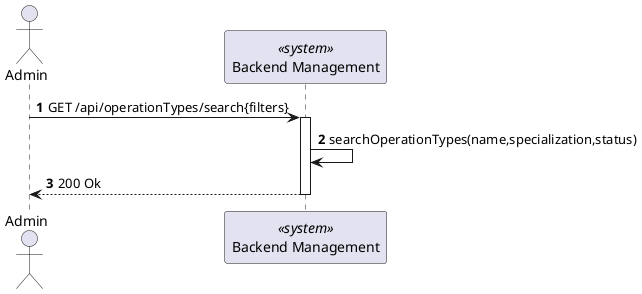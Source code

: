 @startuml

autonumber
actor Admin as "Admin"
participant SYS as "Backend Management" <<system>>



Admin -> SYS : GET /api/operationTypes/search{filters}
activate SYS

SYS -> SYS : searchOperationTypes(name,specialization,status)
Admin <-- SYS : 200 Ok
deactivate SYS


@enduml